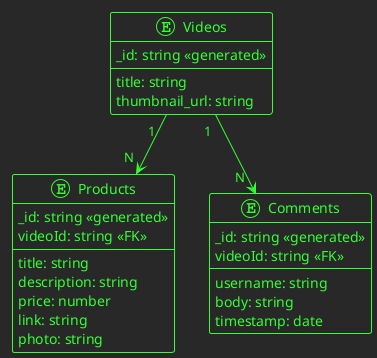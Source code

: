 @startuml
!theme crt-green
entity "Videos" as Videos {
    _id: string <<generated>>
    ---
    title: string
    thumbnail_url: string
}

entity "Products" as Products {
    _id: string <<generated>>
    videoId: string <<FK>>
    ---
    title: string
    description: string
    price: number
    link: string
    photo: string
}

entity "Comments" as Comments {
    _id: string <<generated>>
    videoId: string <<FK>>
    ---
    username: string
    body: string
    timestamp: date
}

Videos "1  "--> "N  " Products
Videos "1  "--> "N  " Comments

@enduml